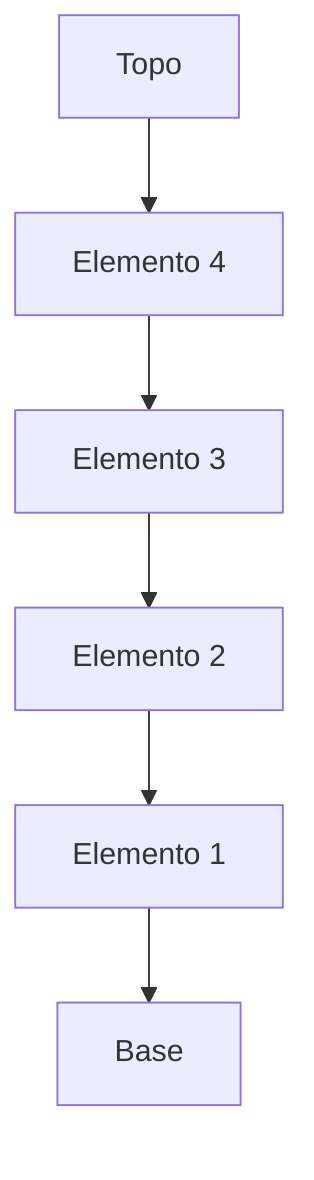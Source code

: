 flowchart TB
    A[Topo] --> B[Elemento 4]
    B --> C[Elemento 3]
    C --> D[Elemento 2]
    D --> E[Elemento 1]
    E --> F[Base]